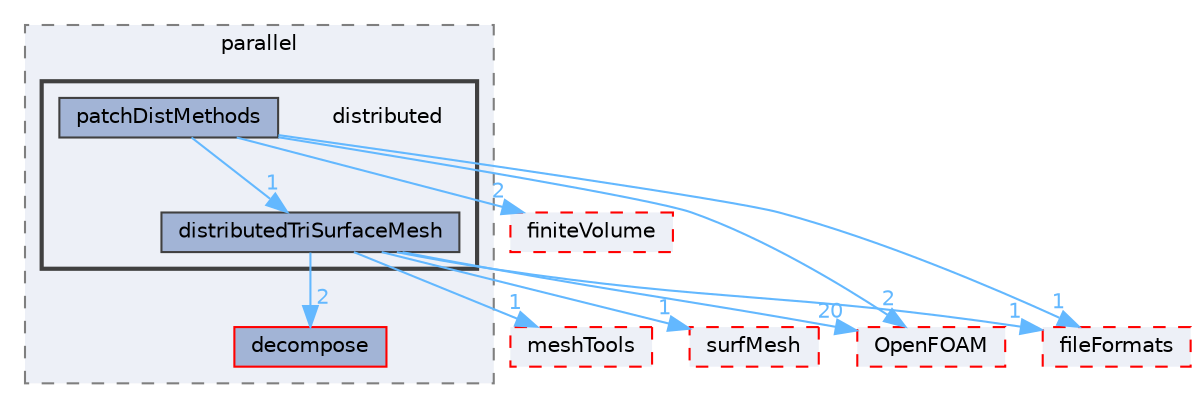 digraph "src/parallel/distributed"
{
 // LATEX_PDF_SIZE
  bgcolor="transparent";
  edge [fontname=Helvetica,fontsize=10,labelfontname=Helvetica,labelfontsize=10];
  node [fontname=Helvetica,fontsize=10,shape=box,height=0.2,width=0.4];
  compound=true
  subgraph clusterdir_72b2b5518d1565784443265ec6729f79 {
    graph [ bgcolor="#edf0f7", pencolor="grey50", label="parallel", fontname=Helvetica,fontsize=10 style="filled,dashed", URL="dir_72b2b5518d1565784443265ec6729f79.html",tooltip=""]
  dir_e048e8eb4dfe5719d368ebac837fe95a [label="decompose", fillcolor="#a2b4d6", color="red", style="filled", URL="dir_e048e8eb4dfe5719d368ebac837fe95a.html",tooltip=""];
  subgraph clusterdir_0cf429ee0792653b88881eae18d71664 {
    graph [ bgcolor="#edf0f7", pencolor="grey25", label="", fontname=Helvetica,fontsize=10 style="filled,bold", URL="dir_0cf429ee0792653b88881eae18d71664.html",tooltip=""]
    dir_0cf429ee0792653b88881eae18d71664 [shape=plaintext, label="distributed"];
  dir_c8178f20c88c1260ab37511c37d89555 [label="distributedTriSurfaceMesh", fillcolor="#a2b4d6", color="grey25", style="filled", URL="dir_c8178f20c88c1260ab37511c37d89555.html",tooltip=""];
  dir_15729e5e8ca3f88fc36d56debdddef9a [label="patchDistMethods", fillcolor="#a2b4d6", color="grey25", style="filled", URL="dir_15729e5e8ca3f88fc36d56debdddef9a.html",tooltip=""];
  }
  }
  dir_c5473ff19b20e6ec4dfe5c310b3778a8 [label="OpenFOAM", fillcolor="#edf0f7", color="red", style="filled,dashed", URL="dir_c5473ff19b20e6ec4dfe5c310b3778a8.html",tooltip=""];
  dir_b05602f37bb521a7142c0a3e200b5f35 [label="fileFormats", fillcolor="#edf0f7", color="red", style="filled,dashed", URL="dir_b05602f37bb521a7142c0a3e200b5f35.html",tooltip=""];
  dir_ae30ad0bef50cf391b24c614251bb9fd [label="meshTools", fillcolor="#edf0f7", color="red", style="filled,dashed", URL="dir_ae30ad0bef50cf391b24c614251bb9fd.html",tooltip=""];
  dir_0a88fe22feb23ce5f078a04a1df67721 [label="surfMesh", fillcolor="#edf0f7", color="red", style="filled,dashed", URL="dir_0a88fe22feb23ce5f078a04a1df67721.html",tooltip=""];
  dir_9bd15774b555cf7259a6fa18f99fe99b [label="finiteVolume", fillcolor="#edf0f7", color="red", style="filled,dashed", URL="dir_9bd15774b555cf7259a6fa18f99fe99b.html",tooltip=""];
  dir_c8178f20c88c1260ab37511c37d89555->dir_0a88fe22feb23ce5f078a04a1df67721 [headlabel="1", labeldistance=1.5 headhref="dir_000982_003891.html" href="dir_000982_003891.html" color="steelblue1" fontcolor="steelblue1"];
  dir_c8178f20c88c1260ab37511c37d89555->dir_ae30ad0bef50cf391b24c614251bb9fd [headlabel="1", labeldistance=1.5 headhref="dir_000982_002382.html" href="dir_000982_002382.html" color="steelblue1" fontcolor="steelblue1"];
  dir_c8178f20c88c1260ab37511c37d89555->dir_b05602f37bb521a7142c0a3e200b5f35 [headlabel="1", labeldistance=1.5 headhref="dir_000982_001353.html" href="dir_000982_001353.html" color="steelblue1" fontcolor="steelblue1"];
  dir_c8178f20c88c1260ab37511c37d89555->dir_c5473ff19b20e6ec4dfe5c310b3778a8 [headlabel="20", labeldistance=1.5 headhref="dir_000982_002695.html" href="dir_000982_002695.html" color="steelblue1" fontcolor="steelblue1"];
  dir_c8178f20c88c1260ab37511c37d89555->dir_e048e8eb4dfe5719d368ebac837fe95a [headlabel="2", labeldistance=1.5 headhref="dir_000982_000827.html" href="dir_000982_000827.html" color="steelblue1" fontcolor="steelblue1"];
  dir_15729e5e8ca3f88fc36d56debdddef9a->dir_9bd15774b555cf7259a6fa18f99fe99b [headlabel="2", labeldistance=1.5 headhref="dir_002824_001387.html" href="dir_002824_001387.html" color="steelblue1" fontcolor="steelblue1"];
  dir_15729e5e8ca3f88fc36d56debdddef9a->dir_b05602f37bb521a7142c0a3e200b5f35 [headlabel="1", labeldistance=1.5 headhref="dir_002824_001353.html" href="dir_002824_001353.html" color="steelblue1" fontcolor="steelblue1"];
  dir_15729e5e8ca3f88fc36d56debdddef9a->dir_c5473ff19b20e6ec4dfe5c310b3778a8 [headlabel="2", labeldistance=1.5 headhref="dir_002824_002695.html" href="dir_002824_002695.html" color="steelblue1" fontcolor="steelblue1"];
  dir_15729e5e8ca3f88fc36d56debdddef9a->dir_c8178f20c88c1260ab37511c37d89555 [headlabel="1", labeldistance=1.5 headhref="dir_002824_000982.html" href="dir_002824_000982.html" color="steelblue1" fontcolor="steelblue1"];
}
